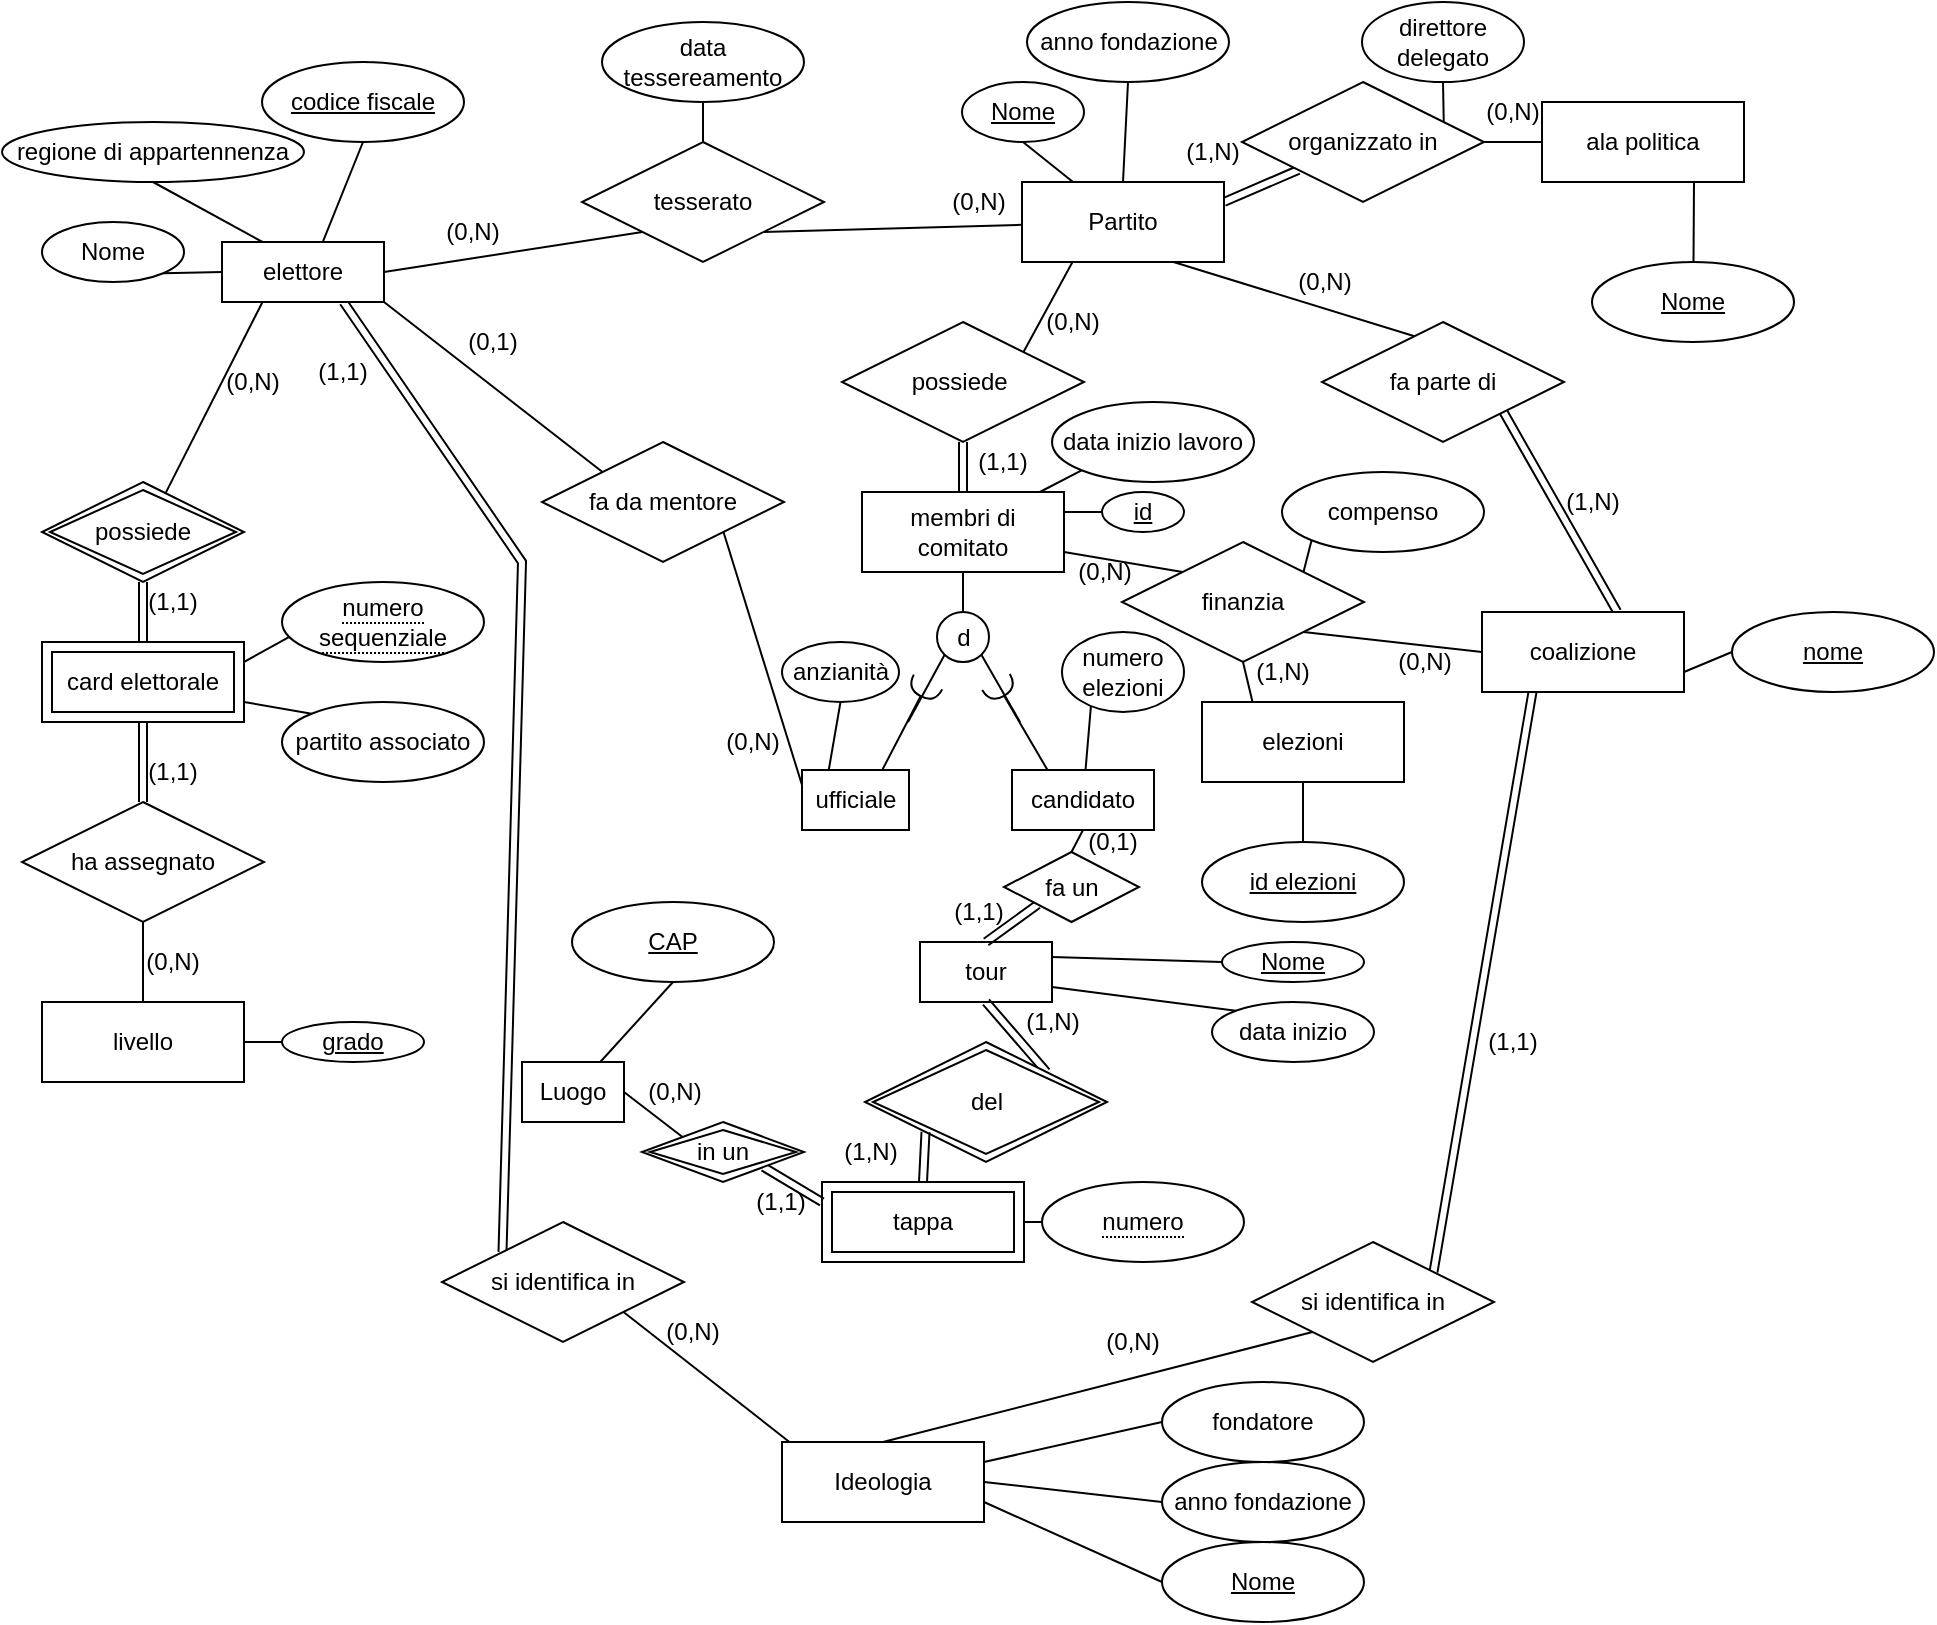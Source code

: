 <mxfile version="20.4.2" type="github">
  <diagram id="twtDGOkDDeWTXfJo2WEe" name="Pagina-1">
    <mxGraphModel dx="772" dy="707" grid="1" gridSize="10" guides="1" tooltips="1" connect="1" arrows="1" fold="1" page="1" pageScale="1" pageWidth="1169" pageHeight="827" math="0" shadow="0">
      <root>
        <mxCell id="0" />
        <mxCell id="1" parent="0" />
        <mxCell id="lFU9aHFmeo7tbWC6slsu-5" style="rounded=0;orthogonalLoop=1;jettySize=auto;html=1;entryX=0.5;entryY=1;entryDx=0;entryDy=0;endArrow=none;endFill=0;exitX=0.623;exitY=-0.007;exitDx=0;exitDy=0;exitPerimeter=0;" parent="1" source="lFU9aHFmeo7tbWC6slsu-1" target="lFU9aHFmeo7tbWC6slsu-4" edge="1">
          <mxGeometry relative="1" as="geometry" />
        </mxCell>
        <mxCell id="lFU9aHFmeo7tbWC6slsu-12" style="edgeStyle=none;rounded=0;orthogonalLoop=1;jettySize=auto;html=1;exitX=1;exitY=0.5;exitDx=0;exitDy=0;entryX=0;entryY=1;entryDx=0;entryDy=0;endArrow=none;endFill=0;" parent="1" source="lFU9aHFmeo7tbWC6slsu-1" target="lFU9aHFmeo7tbWC6slsu-11" edge="1">
          <mxGeometry relative="1" as="geometry" />
        </mxCell>
        <mxCell id="lFU9aHFmeo7tbWC6slsu-38" style="edgeStyle=none;rounded=0;orthogonalLoop=1;jettySize=auto;html=1;exitX=0.75;exitY=1;exitDx=0;exitDy=0;entryX=0;entryY=0;entryDx=0;entryDy=0;endArrow=none;endFill=0;shape=link;" parent="1" source="lFU9aHFmeo7tbWC6slsu-1" target="lFU9aHFmeo7tbWC6slsu-37" edge="1">
          <mxGeometry relative="1" as="geometry">
            <Array as="points">
              <mxPoint x="405" y="280" />
            </Array>
          </mxGeometry>
        </mxCell>
        <mxCell id="lFU9aHFmeo7tbWC6slsu-1" value="elettore" style="rounded=0;whiteSpace=wrap;html=1;" parent="1" vertex="1">
          <mxGeometry x="255" y="120" width="81" height="30" as="geometry" />
        </mxCell>
        <mxCell id="lFU9aHFmeo7tbWC6slsu-4" value="codice fiscale" style="ellipse;whiteSpace=wrap;html=1;align=center;fontStyle=4;" parent="1" vertex="1">
          <mxGeometry x="275" y="30" width="101" height="40" as="geometry" />
        </mxCell>
        <mxCell id="lFU9aHFmeo7tbWC6slsu-8" style="edgeStyle=none;rounded=0;orthogonalLoop=1;jettySize=auto;html=1;exitX=1;exitY=1;exitDx=0;exitDy=0;entryX=0;entryY=0.5;entryDx=0;entryDy=0;endArrow=none;endFill=0;" parent="1" source="lFU9aHFmeo7tbWC6slsu-7" target="lFU9aHFmeo7tbWC6slsu-1" edge="1">
          <mxGeometry relative="1" as="geometry" />
        </mxCell>
        <mxCell id="lFU9aHFmeo7tbWC6slsu-7" value="Nome" style="ellipse;whiteSpace=wrap;html=1;align=center;" parent="1" vertex="1">
          <mxGeometry x="165" y="110" width="71" height="30" as="geometry" />
        </mxCell>
        <mxCell id="lFU9aHFmeo7tbWC6slsu-10" style="edgeStyle=none;rounded=0;orthogonalLoop=1;jettySize=auto;html=1;exitX=0.5;exitY=1;exitDx=0;exitDy=0;entryX=0.25;entryY=0;entryDx=0;entryDy=0;endArrow=none;endFill=0;" parent="1" source="lFU9aHFmeo7tbWC6slsu-9" target="lFU9aHFmeo7tbWC6slsu-1" edge="1">
          <mxGeometry relative="1" as="geometry" />
        </mxCell>
        <mxCell id="lFU9aHFmeo7tbWC6slsu-9" value="regione di appartennenza" style="ellipse;whiteSpace=wrap;html=1;align=center;" parent="1" vertex="1">
          <mxGeometry x="145" y="60" width="151" height="30" as="geometry" />
        </mxCell>
        <mxCell id="lFU9aHFmeo7tbWC6slsu-14" style="edgeStyle=none;rounded=0;orthogonalLoop=1;jettySize=auto;html=1;exitX=1;exitY=1;exitDx=0;exitDy=0;endArrow=none;endFill=0;" parent="1" source="lFU9aHFmeo7tbWC6slsu-11" target="lFU9aHFmeo7tbWC6slsu-13" edge="1">
          <mxGeometry relative="1" as="geometry" />
        </mxCell>
        <mxCell id="lFU9aHFmeo7tbWC6slsu-11" value="tesserato" style="shape=rhombus;perimeter=rhombusPerimeter;whiteSpace=wrap;html=1;align=center;" parent="1" vertex="1">
          <mxGeometry x="435" y="70" width="121" height="60" as="geometry" />
        </mxCell>
        <mxCell id="lFU9aHFmeo7tbWC6slsu-41" style="edgeStyle=none;rounded=0;orthogonalLoop=1;jettySize=auto;html=1;exitX=0.75;exitY=1;exitDx=0;exitDy=0;entryX=0.389;entryY=0.123;entryDx=0;entryDy=0;entryPerimeter=0;endArrow=none;endFill=0;" parent="1" source="lFU9aHFmeo7tbWC6slsu-13" target="lFU9aHFmeo7tbWC6slsu-40" edge="1">
          <mxGeometry relative="1" as="geometry" />
        </mxCell>
        <mxCell id="lFU9aHFmeo7tbWC6slsu-54" style="edgeStyle=none;rounded=0;orthogonalLoop=1;jettySize=auto;html=1;exitX=1;exitY=0.25;exitDx=0;exitDy=0;endArrow=none;endFill=0;shape=link;" parent="1" source="lFU9aHFmeo7tbWC6slsu-13" target="lFU9aHFmeo7tbWC6slsu-53" edge="1">
          <mxGeometry relative="1" as="geometry" />
        </mxCell>
        <mxCell id="lFU9aHFmeo7tbWC6slsu-13" value="Partito" style="whiteSpace=wrap;html=1;align=center;" parent="1" vertex="1">
          <mxGeometry x="655" y="90" width="101" height="40" as="geometry" />
        </mxCell>
        <mxCell id="lFU9aHFmeo7tbWC6slsu-16" style="edgeStyle=none;rounded=0;orthogonalLoop=1;jettySize=auto;html=1;exitX=0.5;exitY=1;exitDx=0;exitDy=0;entryX=0.5;entryY=0;entryDx=0;entryDy=0;endArrow=none;endFill=0;" parent="1" source="lFU9aHFmeo7tbWC6slsu-15" target="lFU9aHFmeo7tbWC6slsu-11" edge="1">
          <mxGeometry relative="1" as="geometry" />
        </mxCell>
        <mxCell id="lFU9aHFmeo7tbWC6slsu-15" value="data tessereamento" style="ellipse;whiteSpace=wrap;html=1;align=center;" parent="1" vertex="1">
          <mxGeometry x="445" y="10" width="101" height="40" as="geometry" />
        </mxCell>
        <mxCell id="lFU9aHFmeo7tbWC6slsu-18" style="edgeStyle=none;rounded=0;orthogonalLoop=1;jettySize=auto;html=1;exitX=0.5;exitY=1;exitDx=0;exitDy=0;endArrow=none;endFill=0;" parent="1" source="lFU9aHFmeo7tbWC6slsu-17" target="lFU9aHFmeo7tbWC6slsu-13" edge="1">
          <mxGeometry relative="1" as="geometry" />
        </mxCell>
        <mxCell id="lFU9aHFmeo7tbWC6slsu-17" value="&lt;u&gt;Nome&lt;/u&gt;" style="ellipse;whiteSpace=wrap;html=1;align=center;" parent="1" vertex="1">
          <mxGeometry x="625" y="40" width="61" height="30" as="geometry" />
        </mxCell>
        <mxCell id="lFU9aHFmeo7tbWC6slsu-20" style="edgeStyle=none;rounded=0;orthogonalLoop=1;jettySize=auto;html=1;exitX=0.5;exitY=1;exitDx=0;exitDy=0;entryX=0.5;entryY=0;entryDx=0;entryDy=0;endArrow=none;endFill=0;" parent="1" source="lFU9aHFmeo7tbWC6slsu-19" target="lFU9aHFmeo7tbWC6slsu-13" edge="1">
          <mxGeometry relative="1" as="geometry" />
        </mxCell>
        <mxCell id="lFU9aHFmeo7tbWC6slsu-19" value="anno fondazione" style="ellipse;whiteSpace=wrap;html=1;align=center;" parent="1" vertex="1">
          <mxGeometry x="657.5" width="101" height="40" as="geometry" />
        </mxCell>
        <mxCell id="lFU9aHFmeo7tbWC6slsu-22" style="edgeStyle=none;rounded=0;orthogonalLoop=1;jettySize=auto;html=1;exitX=0.613;exitY=0.106;exitDx=0;exitDy=0;entryX=0.25;entryY=1;entryDx=0;entryDy=0;endArrow=none;endFill=0;exitPerimeter=0;" parent="1" source="lFU9aHFmeo7tbWC6slsu-21" target="lFU9aHFmeo7tbWC6slsu-1" edge="1">
          <mxGeometry relative="1" as="geometry" />
        </mxCell>
        <mxCell id="lFU9aHFmeo7tbWC6slsu-25" style="edgeStyle=none;rounded=0;orthogonalLoop=1;jettySize=auto;html=1;exitX=0.5;exitY=1;exitDx=0;exitDy=0;entryX=0.5;entryY=0;entryDx=0;entryDy=0;endArrow=none;endFill=0;shape=link;" parent="1" source="lFU9aHFmeo7tbWC6slsu-21" target="lFU9aHFmeo7tbWC6slsu-24" edge="1">
          <mxGeometry relative="1" as="geometry" />
        </mxCell>
        <mxCell id="lFU9aHFmeo7tbWC6slsu-21" value="possiede" style="shape=rhombus;double=1;perimeter=rhombusPerimeter;whiteSpace=wrap;html=1;align=center;" parent="1" vertex="1">
          <mxGeometry x="165" y="240" width="101" height="50" as="geometry" />
        </mxCell>
        <mxCell id="lFU9aHFmeo7tbWC6slsu-27" style="edgeStyle=none;rounded=0;orthogonalLoop=1;jettySize=auto;html=1;exitX=1;exitY=0.25;exitDx=0;exitDy=0;entryX=0.034;entryY=0.69;entryDx=0;entryDy=0;entryPerimeter=0;endArrow=none;endFill=0;" parent="1" source="lFU9aHFmeo7tbWC6slsu-24" target="lFU9aHFmeo7tbWC6slsu-26" edge="1">
          <mxGeometry relative="1" as="geometry" />
        </mxCell>
        <mxCell id="lFU9aHFmeo7tbWC6slsu-24" value="card elettorale" style="shape=ext;margin=3;double=1;whiteSpace=wrap;html=1;align=center;" parent="1" vertex="1">
          <mxGeometry x="165" y="320" width="101" height="40" as="geometry" />
        </mxCell>
        <mxCell id="lFU9aHFmeo7tbWC6slsu-26" value="&lt;span style=&quot;border-bottom: 1px dotted&quot;&gt;numero sequenziale&lt;/span&gt;" style="ellipse;whiteSpace=wrap;html=1;align=center;" parent="1" vertex="1">
          <mxGeometry x="285" y="290" width="101" height="40" as="geometry" />
        </mxCell>
        <mxCell id="lFU9aHFmeo7tbWC6slsu-29" style="edgeStyle=none;rounded=0;orthogonalLoop=1;jettySize=auto;html=1;exitX=0;exitY=0;exitDx=0;exitDy=0;entryX=1;entryY=0.75;entryDx=0;entryDy=0;endArrow=none;endFill=0;" parent="1" source="lFU9aHFmeo7tbWC6slsu-28" target="lFU9aHFmeo7tbWC6slsu-24" edge="1">
          <mxGeometry relative="1" as="geometry" />
        </mxCell>
        <mxCell id="lFU9aHFmeo7tbWC6slsu-28" value="partito associato" style="ellipse;whiteSpace=wrap;html=1;align=center;" parent="1" vertex="1">
          <mxGeometry x="285" y="350" width="101" height="40" as="geometry" />
        </mxCell>
        <mxCell id="lFU9aHFmeo7tbWC6slsu-31" style="edgeStyle=none;shape=link;rounded=0;orthogonalLoop=1;jettySize=auto;html=1;exitX=0.5;exitY=0;exitDx=0;exitDy=0;endArrow=none;endFill=0;" parent="1" source="lFU9aHFmeo7tbWC6slsu-30" target="lFU9aHFmeo7tbWC6slsu-24" edge="1">
          <mxGeometry relative="1" as="geometry" />
        </mxCell>
        <mxCell id="lFU9aHFmeo7tbWC6slsu-30" value="ha assegnato" style="shape=rhombus;perimeter=rhombusPerimeter;whiteSpace=wrap;html=1;align=center;" parent="1" vertex="1">
          <mxGeometry x="155" y="400" width="121" height="60" as="geometry" />
        </mxCell>
        <mxCell id="lFU9aHFmeo7tbWC6slsu-33" style="edgeStyle=none;rounded=0;orthogonalLoop=1;jettySize=auto;html=1;exitX=0.5;exitY=0;exitDx=0;exitDy=0;endArrow=none;endFill=0;" parent="1" source="lFU9aHFmeo7tbWC6slsu-32" target="lFU9aHFmeo7tbWC6slsu-30" edge="1">
          <mxGeometry relative="1" as="geometry" />
        </mxCell>
        <mxCell id="lFU9aHFmeo7tbWC6slsu-32" value="livello" style="whiteSpace=wrap;html=1;align=center;" parent="1" vertex="1">
          <mxGeometry x="165" y="500" width="101" height="40" as="geometry" />
        </mxCell>
        <mxCell id="lFU9aHFmeo7tbWC6slsu-35" style="edgeStyle=none;rounded=0;orthogonalLoop=1;jettySize=auto;html=1;entryX=1;entryY=0.5;entryDx=0;entryDy=0;endArrow=none;endFill=0;" parent="1" target="lFU9aHFmeo7tbWC6slsu-32" edge="1">
          <mxGeometry relative="1" as="geometry">
            <mxPoint x="285" y="520" as="sourcePoint" />
          </mxGeometry>
        </mxCell>
        <mxCell id="lFU9aHFmeo7tbWC6slsu-34" value="grado" style="ellipse;whiteSpace=wrap;html=1;align=center;fontStyle=4;" parent="1" vertex="1">
          <mxGeometry x="285" y="510" width="71" height="20" as="geometry" />
        </mxCell>
        <mxCell id="lFU9aHFmeo7tbWC6slsu-50" style="edgeStyle=none;rounded=0;orthogonalLoop=1;jettySize=auto;html=1;exitX=1;exitY=0.25;exitDx=0;exitDy=0;entryX=0;entryY=0.5;entryDx=0;entryDy=0;endArrow=none;endFill=0;" parent="1" source="lFU9aHFmeo7tbWC6slsu-36" target="lFU9aHFmeo7tbWC6slsu-47" edge="1">
          <mxGeometry relative="1" as="geometry" />
        </mxCell>
        <mxCell id="lFU9aHFmeo7tbWC6slsu-51" style="edgeStyle=none;rounded=0;orthogonalLoop=1;jettySize=auto;html=1;exitX=1;exitY=0.5;exitDx=0;exitDy=0;entryX=0;entryY=0.5;entryDx=0;entryDy=0;endArrow=none;endFill=0;" parent="1" source="lFU9aHFmeo7tbWC6slsu-36" target="lFU9aHFmeo7tbWC6slsu-48" edge="1">
          <mxGeometry relative="1" as="geometry" />
        </mxCell>
        <mxCell id="lFU9aHFmeo7tbWC6slsu-52" style="edgeStyle=none;rounded=0;orthogonalLoop=1;jettySize=auto;html=1;exitX=1;exitY=0.75;exitDx=0;exitDy=0;entryX=0;entryY=0.5;entryDx=0;entryDy=0;endArrow=none;endFill=0;" parent="1" source="lFU9aHFmeo7tbWC6slsu-36" target="lFU9aHFmeo7tbWC6slsu-49" edge="1">
          <mxGeometry relative="1" as="geometry" />
        </mxCell>
        <mxCell id="lFU9aHFmeo7tbWC6slsu-36" value="Ideologia" style="whiteSpace=wrap;html=1;align=center;" parent="1" vertex="1">
          <mxGeometry x="535" y="720" width="101" height="40" as="geometry" />
        </mxCell>
        <mxCell id="lFU9aHFmeo7tbWC6slsu-39" style="edgeStyle=none;rounded=0;orthogonalLoop=1;jettySize=auto;html=1;exitX=1;exitY=1;exitDx=0;exitDy=0;entryX=0.04;entryY=0.006;entryDx=0;entryDy=0;entryPerimeter=0;endArrow=none;endFill=0;" parent="1" source="lFU9aHFmeo7tbWC6slsu-37" target="lFU9aHFmeo7tbWC6slsu-36" edge="1">
          <mxGeometry relative="1" as="geometry" />
        </mxCell>
        <mxCell id="lFU9aHFmeo7tbWC6slsu-37" value="si identifica in" style="shape=rhombus;perimeter=rhombusPerimeter;whiteSpace=wrap;html=1;align=center;" parent="1" vertex="1">
          <mxGeometry x="365" y="610" width="121" height="60" as="geometry" />
        </mxCell>
        <mxCell id="lFU9aHFmeo7tbWC6slsu-43" style="edgeStyle=none;rounded=0;orthogonalLoop=1;jettySize=auto;html=1;exitX=1;exitY=1;exitDx=0;exitDy=0;entryX=0.669;entryY=-0.004;entryDx=0;entryDy=0;entryPerimeter=0;endArrow=none;endFill=0;shape=link;" parent="1" source="lFU9aHFmeo7tbWC6slsu-40" target="lFU9aHFmeo7tbWC6slsu-42" edge="1">
          <mxGeometry relative="1" as="geometry" />
        </mxCell>
        <mxCell id="lFU9aHFmeo7tbWC6slsu-40" value="fa parte di" style="shape=rhombus;perimeter=rhombusPerimeter;whiteSpace=wrap;html=1;align=center;" parent="1" vertex="1">
          <mxGeometry x="805" y="160" width="121" height="60" as="geometry" />
        </mxCell>
        <mxCell id="lFU9aHFmeo7tbWC6slsu-42" value="coalizione" style="whiteSpace=wrap;html=1;align=center;" parent="1" vertex="1">
          <mxGeometry x="885" y="305" width="101" height="40" as="geometry" />
        </mxCell>
        <mxCell id="lFU9aHFmeo7tbWC6slsu-45" style="edgeStyle=none;shape=link;rounded=0;orthogonalLoop=1;jettySize=auto;html=1;exitX=1;exitY=0;exitDx=0;exitDy=0;entryX=0.25;entryY=1;entryDx=0;entryDy=0;endArrow=none;endFill=0;" parent="1" source="lFU9aHFmeo7tbWC6slsu-44" target="lFU9aHFmeo7tbWC6slsu-42" edge="1">
          <mxGeometry relative="1" as="geometry" />
        </mxCell>
        <mxCell id="lFU9aHFmeo7tbWC6slsu-46" style="edgeStyle=none;rounded=0;orthogonalLoop=1;jettySize=auto;html=1;exitX=0;exitY=1;exitDx=0;exitDy=0;entryX=0.5;entryY=0;entryDx=0;entryDy=0;endArrow=none;endFill=0;" parent="1" source="lFU9aHFmeo7tbWC6slsu-44" target="lFU9aHFmeo7tbWC6slsu-36" edge="1">
          <mxGeometry relative="1" as="geometry" />
        </mxCell>
        <mxCell id="lFU9aHFmeo7tbWC6slsu-44" value="si identifica in" style="shape=rhombus;perimeter=rhombusPerimeter;whiteSpace=wrap;html=1;align=center;" parent="1" vertex="1">
          <mxGeometry x="770" y="620" width="121" height="60" as="geometry" />
        </mxCell>
        <mxCell id="lFU9aHFmeo7tbWC6slsu-47" value="fondatore" style="ellipse;whiteSpace=wrap;html=1;align=center;" parent="1" vertex="1">
          <mxGeometry x="725" y="690" width="101" height="40" as="geometry" />
        </mxCell>
        <mxCell id="lFU9aHFmeo7tbWC6slsu-48" value="anno fondazione" style="ellipse;whiteSpace=wrap;html=1;align=center;" parent="1" vertex="1">
          <mxGeometry x="725" y="730" width="101" height="40" as="geometry" />
        </mxCell>
        <mxCell id="lFU9aHFmeo7tbWC6slsu-49" value="Nome" style="ellipse;whiteSpace=wrap;html=1;align=center;fontStyle=4;" parent="1" vertex="1">
          <mxGeometry x="725" y="770" width="101" height="40" as="geometry" />
        </mxCell>
        <mxCell id="lFU9aHFmeo7tbWC6slsu-56" style="edgeStyle=none;rounded=0;orthogonalLoop=1;jettySize=auto;html=1;exitX=1;exitY=0.5;exitDx=0;exitDy=0;entryX=0;entryY=0.5;entryDx=0;entryDy=0;endArrow=none;endFill=0;" parent="1" source="lFU9aHFmeo7tbWC6slsu-53" target="lFU9aHFmeo7tbWC6slsu-55" edge="1">
          <mxGeometry relative="1" as="geometry" />
        </mxCell>
        <mxCell id="lFU9aHFmeo7tbWC6slsu-59" style="edgeStyle=none;rounded=0;orthogonalLoop=1;jettySize=auto;html=1;exitX=0.834;exitY=0.365;exitDx=0;exitDy=0;endArrow=none;endFill=0;exitPerimeter=0;" parent="1" source="lFU9aHFmeo7tbWC6slsu-53" target="lFU9aHFmeo7tbWC6slsu-57" edge="1">
          <mxGeometry relative="1" as="geometry" />
        </mxCell>
        <mxCell id="lFU9aHFmeo7tbWC6slsu-53" value="organizzato in" style="shape=rhombus;perimeter=rhombusPerimeter;whiteSpace=wrap;html=1;align=center;" parent="1" vertex="1">
          <mxGeometry x="765" y="40" width="121" height="60" as="geometry" />
        </mxCell>
        <mxCell id="lFU9aHFmeo7tbWC6slsu-55" value="ala politica" style="whiteSpace=wrap;html=1;align=center;" parent="1" vertex="1">
          <mxGeometry x="915" y="50" width="101" height="40" as="geometry" />
        </mxCell>
        <mxCell id="lFU9aHFmeo7tbWC6slsu-57" value="direttore delegato" style="ellipse;whiteSpace=wrap;html=1;align=center;" parent="1" vertex="1">
          <mxGeometry x="825" width="81" height="40" as="geometry" />
        </mxCell>
        <mxCell id="lFU9aHFmeo7tbWC6slsu-62" style="edgeStyle=none;rounded=0;orthogonalLoop=1;jettySize=auto;html=1;exitX=0.5;exitY=1;exitDx=0;exitDy=0;endArrow=none;endFill=0;" parent="1" source="lFU9aHFmeo7tbWC6slsu-61" edge="1">
          <mxGeometry relative="1" as="geometry">
            <mxPoint x="991" y="90" as="targetPoint" />
          </mxGeometry>
        </mxCell>
        <mxCell id="lFU9aHFmeo7tbWC6slsu-61" value="Nome" style="ellipse;whiteSpace=wrap;html=1;align=center;fontStyle=4;" parent="1" vertex="1">
          <mxGeometry x="940" y="130" width="101" height="40" as="geometry" />
        </mxCell>
        <mxCell id="lFU9aHFmeo7tbWC6slsu-64" style="edgeStyle=none;rounded=0;orthogonalLoop=1;jettySize=auto;html=1;exitX=1;exitY=0;exitDx=0;exitDy=0;entryX=0.25;entryY=1;entryDx=0;entryDy=0;endArrow=none;endFill=0;" parent="1" source="lFU9aHFmeo7tbWC6slsu-63" target="lFU9aHFmeo7tbWC6slsu-13" edge="1">
          <mxGeometry relative="1" as="geometry" />
        </mxCell>
        <mxCell id="lFU9aHFmeo7tbWC6slsu-63" value="possiede&amp;nbsp;" style="shape=rhombus;perimeter=rhombusPerimeter;whiteSpace=wrap;html=1;align=center;" parent="1" vertex="1">
          <mxGeometry x="565" y="160" width="121" height="60" as="geometry" />
        </mxCell>
        <mxCell id="lFU9aHFmeo7tbWC6slsu-67" value="" style="edgeStyle=none;rounded=0;orthogonalLoop=1;jettySize=auto;html=1;endArrow=none;endFill=0;shape=link;" parent="1" source="lFU9aHFmeo7tbWC6slsu-66" target="lFU9aHFmeo7tbWC6slsu-63" edge="1">
          <mxGeometry relative="1" as="geometry" />
        </mxCell>
        <mxCell id="lFU9aHFmeo7tbWC6slsu-76" value="" style="edgeStyle=none;rounded=0;orthogonalLoop=1;jettySize=auto;html=1;endArrow=none;endFill=0;" parent="1" source="lFU9aHFmeo7tbWC6slsu-66" target="lFU9aHFmeo7tbWC6slsu-75" edge="1">
          <mxGeometry relative="1" as="geometry" />
        </mxCell>
        <mxCell id="lFU9aHFmeo7tbWC6slsu-66" value="membri di comitato" style="whiteSpace=wrap;html=1;align=center;" parent="1" vertex="1">
          <mxGeometry x="575" y="245" width="101" height="40" as="geometry" />
        </mxCell>
        <mxCell id="lFU9aHFmeo7tbWC6slsu-69" style="edgeStyle=none;rounded=0;orthogonalLoop=1;jettySize=auto;html=1;exitX=0;exitY=1;exitDx=0;exitDy=0;endArrow=none;endFill=0;" parent="1" source="lFU9aHFmeo7tbWC6slsu-68" target="lFU9aHFmeo7tbWC6slsu-66" edge="1">
          <mxGeometry relative="1" as="geometry" />
        </mxCell>
        <mxCell id="lFU9aHFmeo7tbWC6slsu-68" value="data inizio lavoro" style="ellipse;whiteSpace=wrap;html=1;align=center;" parent="1" vertex="1">
          <mxGeometry x="670" y="200" width="101" height="40" as="geometry" />
        </mxCell>
        <mxCell id="lFU9aHFmeo7tbWC6slsu-71" style="edgeStyle=none;rounded=0;orthogonalLoop=1;jettySize=auto;html=1;exitX=0;exitY=0.5;exitDx=0;exitDy=0;entryX=1;entryY=0.25;entryDx=0;entryDy=0;endArrow=none;endFill=0;" parent="1" source="lFU9aHFmeo7tbWC6slsu-70" target="lFU9aHFmeo7tbWC6slsu-66" edge="1">
          <mxGeometry relative="1" as="geometry" />
        </mxCell>
        <mxCell id="lFU9aHFmeo7tbWC6slsu-70" value="id" style="ellipse;whiteSpace=wrap;html=1;align=center;fontStyle=4;" parent="1" vertex="1">
          <mxGeometry x="695" y="245" width="41" height="20" as="geometry" />
        </mxCell>
        <mxCell id="lFU9aHFmeo7tbWC6slsu-79" style="edgeStyle=none;rounded=0;orthogonalLoop=1;jettySize=auto;html=1;exitX=1;exitY=1;exitDx=0;exitDy=0;endArrow=none;endFill=0;" parent="1" source="lFU9aHFmeo7tbWC6slsu-75" edge="1">
          <mxGeometry relative="1" as="geometry">
            <mxPoint x="654" y="360" as="targetPoint" />
          </mxGeometry>
        </mxCell>
        <mxCell id="lFU9aHFmeo7tbWC6slsu-82" style="edgeStyle=none;rounded=0;orthogonalLoop=1;jettySize=auto;html=1;exitX=0;exitY=1;exitDx=0;exitDy=0;endArrow=none;endFill=0;" parent="1" source="lFU9aHFmeo7tbWC6slsu-75" edge="1">
          <mxGeometry relative="1" as="geometry">
            <mxPoint x="598" y="360" as="targetPoint" />
          </mxGeometry>
        </mxCell>
        <mxCell id="lFU9aHFmeo7tbWC6slsu-75" value="d" style="ellipse;whiteSpace=wrap;html=1;" parent="1" vertex="1">
          <mxGeometry x="612.5" y="305" width="26" height="25" as="geometry" />
        </mxCell>
        <mxCell id="lFU9aHFmeo7tbWC6slsu-78" style="edgeStyle=none;rounded=0;orthogonalLoop=1;jettySize=auto;html=1;exitX=0.25;exitY=0;exitDx=0;exitDy=0;endArrow=halfCircle;endFill=0;" parent="1" source="lFU9aHFmeo7tbWC6slsu-77" edge="1">
          <mxGeometry relative="1" as="geometry">
            <mxPoint x="642" y="340" as="targetPoint" />
          </mxGeometry>
        </mxCell>
        <mxCell id="lFU9aHFmeo7tbWC6slsu-146" style="edgeStyle=none;rounded=0;orthogonalLoop=1;jettySize=auto;html=1;exitX=0.5;exitY=1;exitDx=0;exitDy=0;entryX=0.5;entryY=0;entryDx=0;entryDy=0;endArrow=none;endFill=0;" parent="1" source="lFU9aHFmeo7tbWC6slsu-77" target="lFU9aHFmeo7tbWC6slsu-145" edge="1">
          <mxGeometry relative="1" as="geometry" />
        </mxCell>
        <mxCell id="lFU9aHFmeo7tbWC6slsu-77" value="candidato" style="whiteSpace=wrap;html=1;align=center;" parent="1" vertex="1">
          <mxGeometry x="650" y="384" width="71" height="30" as="geometry" />
        </mxCell>
        <mxCell id="lFU9aHFmeo7tbWC6slsu-81" style="edgeStyle=none;rounded=0;orthogonalLoop=1;jettySize=auto;html=1;exitX=0.75;exitY=0;exitDx=0;exitDy=0;endArrow=halfCircle;endFill=0;" parent="1" source="lFU9aHFmeo7tbWC6slsu-80" edge="1">
          <mxGeometry relative="1" as="geometry">
            <mxPoint x="608" y="340" as="targetPoint" />
          </mxGeometry>
        </mxCell>
        <mxCell id="lFU9aHFmeo7tbWC6slsu-80" value="ufficiale" style="whiteSpace=wrap;html=1;align=center;" parent="1" vertex="1">
          <mxGeometry x="545" y="384" width="53.5" height="30" as="geometry" />
        </mxCell>
        <mxCell id="lFU9aHFmeo7tbWC6slsu-84" style="edgeStyle=none;rounded=0;orthogonalLoop=1;jettySize=auto;html=1;exitX=0.239;exitY=0.893;exitDx=0;exitDy=0;endArrow=none;endFill=0;exitPerimeter=0;" parent="1" source="lFU9aHFmeo7tbWC6slsu-83" target="lFU9aHFmeo7tbWC6slsu-77" edge="1">
          <mxGeometry relative="1" as="geometry" />
        </mxCell>
        <mxCell id="lFU9aHFmeo7tbWC6slsu-83" value="numero elezioni" style="ellipse;whiteSpace=wrap;html=1;align=center;" parent="1" vertex="1">
          <mxGeometry x="675" y="315" width="61" height="40" as="geometry" />
        </mxCell>
        <mxCell id="lFU9aHFmeo7tbWC6slsu-87" style="edgeStyle=none;rounded=0;orthogonalLoop=1;jettySize=auto;html=1;exitX=0.5;exitY=1;exitDx=0;exitDy=0;entryX=0.25;entryY=0;entryDx=0;entryDy=0;endArrow=none;endFill=0;" parent="1" source="lFU9aHFmeo7tbWC6slsu-86" target="lFU9aHFmeo7tbWC6slsu-80" edge="1">
          <mxGeometry relative="1" as="geometry" />
        </mxCell>
        <mxCell id="lFU9aHFmeo7tbWC6slsu-86" value="anzianità" style="ellipse;whiteSpace=wrap;html=1;align=center;" parent="1" vertex="1">
          <mxGeometry x="535" y="320" width="58.5" height="30" as="geometry" />
        </mxCell>
        <mxCell id="lFU9aHFmeo7tbWC6slsu-89" style="edgeStyle=none;rounded=0;orthogonalLoop=1;jettySize=auto;html=1;exitX=1;exitY=1;exitDx=0;exitDy=0;entryX=0;entryY=0.5;entryDx=0;entryDy=0;endArrow=none;endFill=0;" parent="1" source="lFU9aHFmeo7tbWC6slsu-88" target="lFU9aHFmeo7tbWC6slsu-42" edge="1">
          <mxGeometry relative="1" as="geometry" />
        </mxCell>
        <mxCell id="lFU9aHFmeo7tbWC6slsu-90" style="edgeStyle=none;rounded=0;orthogonalLoop=1;jettySize=auto;html=1;exitX=0;exitY=0;exitDx=0;exitDy=0;entryX=1;entryY=0.75;entryDx=0;entryDy=0;endArrow=none;endFill=0;" parent="1" source="lFU9aHFmeo7tbWC6slsu-88" target="lFU9aHFmeo7tbWC6slsu-66" edge="1">
          <mxGeometry relative="1" as="geometry" />
        </mxCell>
        <mxCell id="lFU9aHFmeo7tbWC6slsu-92" style="edgeStyle=none;rounded=0;orthogonalLoop=1;jettySize=auto;html=1;exitX=0.5;exitY=1;exitDx=0;exitDy=0;entryX=0.25;entryY=0;entryDx=0;entryDy=0;endArrow=none;endFill=0;" parent="1" source="lFU9aHFmeo7tbWC6slsu-88" target="lFU9aHFmeo7tbWC6slsu-91" edge="1">
          <mxGeometry relative="1" as="geometry" />
        </mxCell>
        <mxCell id="lFU9aHFmeo7tbWC6slsu-88" value="finanzia" style="shape=rhombus;perimeter=rhombusPerimeter;whiteSpace=wrap;html=1;align=center;" parent="1" vertex="1">
          <mxGeometry x="705" y="270" width="121" height="60" as="geometry" />
        </mxCell>
        <mxCell id="lFU9aHFmeo7tbWC6slsu-94" style="edgeStyle=none;rounded=0;orthogonalLoop=1;jettySize=auto;html=1;exitX=0.5;exitY=1;exitDx=0;exitDy=0;entryX=0.5;entryY=0;entryDx=0;entryDy=0;endArrow=none;endFill=0;" parent="1" source="lFU9aHFmeo7tbWC6slsu-91" target="lFU9aHFmeo7tbWC6slsu-93" edge="1">
          <mxGeometry relative="1" as="geometry" />
        </mxCell>
        <mxCell id="lFU9aHFmeo7tbWC6slsu-91" value="elezioni" style="whiteSpace=wrap;html=1;align=center;" parent="1" vertex="1">
          <mxGeometry x="745" y="350" width="101" height="40" as="geometry" />
        </mxCell>
        <mxCell id="lFU9aHFmeo7tbWC6slsu-93" value="id elezioni" style="ellipse;whiteSpace=wrap;html=1;align=center;fontStyle=4;" parent="1" vertex="1">
          <mxGeometry x="745" y="420" width="101" height="40" as="geometry" />
        </mxCell>
        <mxCell id="lFU9aHFmeo7tbWC6slsu-96" style="edgeStyle=none;rounded=0;orthogonalLoop=1;jettySize=auto;html=1;exitX=0;exitY=1;exitDx=0;exitDy=0;entryX=1;entryY=0;entryDx=0;entryDy=0;endArrow=none;endFill=0;" parent="1" source="lFU9aHFmeo7tbWC6slsu-95" target="lFU9aHFmeo7tbWC6slsu-88" edge="1">
          <mxGeometry relative="1" as="geometry" />
        </mxCell>
        <mxCell id="lFU9aHFmeo7tbWC6slsu-95" value="compenso" style="ellipse;whiteSpace=wrap;html=1;align=center;" parent="1" vertex="1">
          <mxGeometry x="785" y="235" width="101" height="40" as="geometry" />
        </mxCell>
        <mxCell id="lFU9aHFmeo7tbWC6slsu-98" style="edgeStyle=none;rounded=0;orthogonalLoop=1;jettySize=auto;html=1;exitX=1;exitY=1;exitDx=0;exitDy=0;entryX=0;entryY=0.25;entryDx=0;entryDy=0;endArrow=none;endFill=0;" parent="1" source="lFU9aHFmeo7tbWC6slsu-97" target="lFU9aHFmeo7tbWC6slsu-80" edge="1">
          <mxGeometry relative="1" as="geometry" />
        </mxCell>
        <mxCell id="lFU9aHFmeo7tbWC6slsu-99" style="edgeStyle=none;rounded=0;orthogonalLoop=1;jettySize=auto;html=1;exitX=0;exitY=0;exitDx=0;exitDy=0;entryX=1;entryY=1;entryDx=0;entryDy=0;endArrow=none;endFill=0;" parent="1" source="lFU9aHFmeo7tbWC6slsu-97" target="lFU9aHFmeo7tbWC6slsu-1" edge="1">
          <mxGeometry relative="1" as="geometry" />
        </mxCell>
        <mxCell id="lFU9aHFmeo7tbWC6slsu-97" value="fa da mentore" style="shape=rhombus;perimeter=rhombusPerimeter;whiteSpace=wrap;html=1;align=center;" parent="1" vertex="1">
          <mxGeometry x="415" y="220" width="121" height="60" as="geometry" />
        </mxCell>
        <mxCell id="lFU9aHFmeo7tbWC6slsu-100" value="tour" style="whiteSpace=wrap;html=1;align=center;" parent="1" vertex="1">
          <mxGeometry x="604" y="470" width="66" height="30" as="geometry" />
        </mxCell>
        <mxCell id="lFU9aHFmeo7tbWC6slsu-103" style="edgeStyle=none;rounded=0;orthogonalLoop=1;jettySize=auto;html=1;exitX=0;exitY=0.5;exitDx=0;exitDy=0;entryX=1;entryY=0.25;entryDx=0;entryDy=0;endArrow=none;endFill=0;" parent="1" source="lFU9aHFmeo7tbWC6slsu-102" target="lFU9aHFmeo7tbWC6slsu-100" edge="1">
          <mxGeometry relative="1" as="geometry" />
        </mxCell>
        <mxCell id="lFU9aHFmeo7tbWC6slsu-102" value="Nome" style="ellipse;whiteSpace=wrap;html=1;align=center;fontStyle=4;" parent="1" vertex="1">
          <mxGeometry x="755" y="470" width="71" height="20" as="geometry" />
        </mxCell>
        <mxCell id="lFU9aHFmeo7tbWC6slsu-105" style="edgeStyle=none;rounded=0;orthogonalLoop=1;jettySize=auto;html=1;exitX=0;exitY=0;exitDx=0;exitDy=0;entryX=1;entryY=0.75;entryDx=0;entryDy=0;endArrow=none;endFill=0;" parent="1" source="lFU9aHFmeo7tbWC6slsu-104" target="lFU9aHFmeo7tbWC6slsu-100" edge="1">
          <mxGeometry relative="1" as="geometry" />
        </mxCell>
        <mxCell id="lFU9aHFmeo7tbWC6slsu-104" value="data inizio" style="ellipse;whiteSpace=wrap;html=1;align=center;" parent="1" vertex="1">
          <mxGeometry x="750" y="500" width="81" height="30" as="geometry" />
        </mxCell>
        <mxCell id="lFU9aHFmeo7tbWC6slsu-107" style="edgeStyle=none;rounded=0;orthogonalLoop=1;jettySize=auto;html=1;exitX=1;exitY=0;exitDx=0;exitDy=0;entryX=0.5;entryY=1;entryDx=0;entryDy=0;endArrow=none;endFill=0;shape=link;" parent="1" source="lFU9aHFmeo7tbWC6slsu-106" target="lFU9aHFmeo7tbWC6slsu-100" edge="1">
          <mxGeometry relative="1" as="geometry" />
        </mxCell>
        <mxCell id="lFU9aHFmeo7tbWC6slsu-106" value="del" style="shape=rhombus;double=1;perimeter=rhombusPerimeter;whiteSpace=wrap;html=1;align=center;" parent="1" vertex="1">
          <mxGeometry x="576.5" y="520" width="121" height="60" as="geometry" />
        </mxCell>
        <mxCell id="lFU9aHFmeo7tbWC6slsu-109" style="edgeStyle=none;rounded=0;orthogonalLoop=1;jettySize=auto;html=1;exitX=0.5;exitY=0;exitDx=0;exitDy=0;entryX=0;entryY=1;entryDx=0;entryDy=0;endArrow=none;endFill=0;shape=link;" parent="1" source="lFU9aHFmeo7tbWC6slsu-108" target="lFU9aHFmeo7tbWC6slsu-106" edge="1">
          <mxGeometry relative="1" as="geometry" />
        </mxCell>
        <mxCell id="lFU9aHFmeo7tbWC6slsu-108" value="tappa" style="shape=ext;margin=3;double=1;whiteSpace=wrap;html=1;align=center;" parent="1" vertex="1">
          <mxGeometry x="555" y="590" width="101" height="40" as="geometry" />
        </mxCell>
        <mxCell id="lFU9aHFmeo7tbWC6slsu-111" style="edgeStyle=none;rounded=0;orthogonalLoop=1;jettySize=auto;html=1;exitX=0;exitY=0.5;exitDx=0;exitDy=0;entryX=1;entryY=0.5;entryDx=0;entryDy=0;endArrow=none;endFill=0;" parent="1" source="lFU9aHFmeo7tbWC6slsu-110" target="lFU9aHFmeo7tbWC6slsu-108" edge="1">
          <mxGeometry relative="1" as="geometry" />
        </mxCell>
        <mxCell id="lFU9aHFmeo7tbWC6slsu-110" value="&lt;span style=&quot;border-bottom: 1px dotted&quot;&gt;numero&lt;/span&gt;" style="ellipse;whiteSpace=wrap;html=1;align=center;" parent="1" vertex="1">
          <mxGeometry x="665" y="590" width="101" height="40" as="geometry" />
        </mxCell>
        <mxCell id="lFU9aHFmeo7tbWC6slsu-117" style="edgeStyle=none;rounded=0;orthogonalLoop=1;jettySize=auto;html=1;exitX=1;exitY=0.5;exitDx=0;exitDy=0;entryX=0;entryY=0;entryDx=0;entryDy=0;endArrow=none;endFill=0;" parent="1" source="lFU9aHFmeo7tbWC6slsu-112" target="lFU9aHFmeo7tbWC6slsu-116" edge="1">
          <mxGeometry relative="1" as="geometry" />
        </mxCell>
        <mxCell id="lFU9aHFmeo7tbWC6slsu-112" value="Luogo" style="whiteSpace=wrap;html=1;align=center;" parent="1" vertex="1">
          <mxGeometry x="405" y="530" width="51" height="30" as="geometry" />
        </mxCell>
        <mxCell id="lFU9aHFmeo7tbWC6slsu-115" style="edgeStyle=none;rounded=0;orthogonalLoop=1;jettySize=auto;html=1;exitX=0.5;exitY=1;exitDx=0;exitDy=0;endArrow=none;endFill=0;" parent="1" source="lFU9aHFmeo7tbWC6slsu-114" target="lFU9aHFmeo7tbWC6slsu-112" edge="1">
          <mxGeometry relative="1" as="geometry" />
        </mxCell>
        <mxCell id="lFU9aHFmeo7tbWC6slsu-114" value="CAP" style="ellipse;whiteSpace=wrap;html=1;align=center;fontStyle=4;" parent="1" vertex="1">
          <mxGeometry x="430" y="450" width="101" height="40" as="geometry" />
        </mxCell>
        <mxCell id="lFU9aHFmeo7tbWC6slsu-118" style="edgeStyle=none;rounded=0;orthogonalLoop=1;jettySize=auto;html=1;exitX=1;exitY=1;exitDx=0;exitDy=0;entryX=0;entryY=0.25;entryDx=0;entryDy=0;endArrow=none;endFill=0;shape=link;" parent="1" source="lFU9aHFmeo7tbWC6slsu-116" target="lFU9aHFmeo7tbWC6slsu-108" edge="1">
          <mxGeometry relative="1" as="geometry" />
        </mxCell>
        <mxCell id="lFU9aHFmeo7tbWC6slsu-116" value="in un" style="shape=rhombus;double=1;perimeter=rhombusPerimeter;whiteSpace=wrap;html=1;align=center;" parent="1" vertex="1">
          <mxGeometry x="465" y="560" width="81" height="30" as="geometry" />
        </mxCell>
        <mxCell id="lFU9aHFmeo7tbWC6slsu-119" value="(0,N)" style="text;html=1;align=center;verticalAlign=middle;resizable=0;points=[];autosize=1;strokeColor=none;fillColor=none;" parent="1" vertex="1">
          <mxGeometry x="495" y="355" width="50" height="30" as="geometry" />
        </mxCell>
        <mxCell id="lFU9aHFmeo7tbWC6slsu-120" value="(0,1)" style="text;html=1;align=center;verticalAlign=middle;resizable=0;points=[];autosize=1;strokeColor=none;fillColor=none;" parent="1" vertex="1">
          <mxGeometry x="365" y="155" width="50" height="30" as="geometry" />
        </mxCell>
        <mxCell id="lFU9aHFmeo7tbWC6slsu-121" value="(0,N)" style="text;html=1;align=center;verticalAlign=middle;resizable=0;points=[];autosize=1;strokeColor=none;fillColor=none;" parent="1" vertex="1">
          <mxGeometry x="355" y="100" width="50" height="30" as="geometry" />
        </mxCell>
        <mxCell id="lFU9aHFmeo7tbWC6slsu-122" value="(0,N)" style="text;html=1;align=center;verticalAlign=middle;resizable=0;points=[];autosize=1;strokeColor=none;fillColor=none;" parent="1" vertex="1">
          <mxGeometry x="607.5" y="85" width="50" height="30" as="geometry" />
        </mxCell>
        <mxCell id="lFU9aHFmeo7tbWC6slsu-123" value="(0,N)" style="text;html=1;align=center;verticalAlign=middle;resizable=0;points=[];autosize=1;strokeColor=none;fillColor=none;" parent="1" vertex="1">
          <mxGeometry x="245" y="175" width="50" height="30" as="geometry" />
        </mxCell>
        <mxCell id="lFU9aHFmeo7tbWC6slsu-124" value="(1,1)" style="text;html=1;align=center;verticalAlign=middle;resizable=0;points=[];autosize=1;strokeColor=none;fillColor=none;" parent="1" vertex="1">
          <mxGeometry x="205" y="285" width="50" height="30" as="geometry" />
        </mxCell>
        <mxCell id="lFU9aHFmeo7tbWC6slsu-127" value="(1,1)" style="text;html=1;align=center;verticalAlign=middle;resizable=0;points=[];autosize=1;strokeColor=none;fillColor=none;" parent="1" vertex="1">
          <mxGeometry x="205" y="370" width="50" height="30" as="geometry" />
        </mxCell>
        <mxCell id="lFU9aHFmeo7tbWC6slsu-128" value="(0,N)" style="text;html=1;align=center;verticalAlign=middle;resizable=0;points=[];autosize=1;strokeColor=none;fillColor=none;" parent="1" vertex="1">
          <mxGeometry x="205" y="465" width="50" height="30" as="geometry" />
        </mxCell>
        <mxCell id="lFU9aHFmeo7tbWC6slsu-130" value="(1,1)" style="text;html=1;align=center;verticalAlign=middle;resizable=0;points=[];autosize=1;strokeColor=none;fillColor=none;" parent="1" vertex="1">
          <mxGeometry x="290" y="170" width="50" height="30" as="geometry" />
        </mxCell>
        <mxCell id="lFU9aHFmeo7tbWC6slsu-131" value="(0,N)" style="text;html=1;align=center;verticalAlign=middle;resizable=0;points=[];autosize=1;strokeColor=none;fillColor=none;" parent="1" vertex="1">
          <mxGeometry x="465" y="650" width="50" height="30" as="geometry" />
        </mxCell>
        <mxCell id="lFU9aHFmeo7tbWC6slsu-132" value="(0,N)" style="text;html=1;align=center;verticalAlign=middle;resizable=0;points=[];autosize=1;strokeColor=none;fillColor=none;" parent="1" vertex="1">
          <mxGeometry x="781" y="125" width="50" height="30" as="geometry" />
        </mxCell>
        <mxCell id="lFU9aHFmeo7tbWC6slsu-133" value="(1,N)" style="text;html=1;align=center;verticalAlign=middle;resizable=0;points=[];autosize=1;strokeColor=none;fillColor=none;" parent="1" vertex="1">
          <mxGeometry x="915" y="235" width="50" height="30" as="geometry" />
        </mxCell>
        <mxCell id="lFU9aHFmeo7tbWC6slsu-134" value="(1,1)" style="text;html=1;align=center;verticalAlign=middle;resizable=0;points=[];autosize=1;strokeColor=none;fillColor=none;" parent="1" vertex="1">
          <mxGeometry x="875" y="505" width="50" height="30" as="geometry" />
        </mxCell>
        <mxCell id="lFU9aHFmeo7tbWC6slsu-135" value="(0,N)" style="text;html=1;align=center;verticalAlign=middle;resizable=0;points=[];autosize=1;strokeColor=none;fillColor=none;" parent="1" vertex="1">
          <mxGeometry x="685" y="655" width="50" height="30" as="geometry" />
        </mxCell>
        <mxCell id="lFU9aHFmeo7tbWC6slsu-136" value="(1,N)" style="text;html=1;align=center;verticalAlign=middle;resizable=0;points=[];autosize=1;strokeColor=none;fillColor=none;" parent="1" vertex="1">
          <mxGeometry x="725" y="60" width="50" height="30" as="geometry" />
        </mxCell>
        <mxCell id="lFU9aHFmeo7tbWC6slsu-137" value="(0,N)" style="text;html=1;align=center;verticalAlign=middle;resizable=0;points=[];autosize=1;strokeColor=none;fillColor=none;" parent="1" vertex="1">
          <mxGeometry x="875" y="40" width="50" height="30" as="geometry" />
        </mxCell>
        <mxCell id="lFU9aHFmeo7tbWC6slsu-138" value="(0,N)" style="text;html=1;align=center;verticalAlign=middle;resizable=0;points=[];autosize=1;strokeColor=none;fillColor=none;" parent="1" vertex="1">
          <mxGeometry x="655" y="145" width="50" height="30" as="geometry" />
        </mxCell>
        <mxCell id="lFU9aHFmeo7tbWC6slsu-139" value="(1,1)" style="text;html=1;align=center;verticalAlign=middle;resizable=0;points=[];autosize=1;strokeColor=none;fillColor=none;" parent="1" vertex="1">
          <mxGeometry x="620" y="215" width="50" height="30" as="geometry" />
        </mxCell>
        <mxCell id="lFU9aHFmeo7tbWC6slsu-141" value="(0,N)" style="text;html=1;align=center;verticalAlign=middle;resizable=0;points=[];autosize=1;strokeColor=none;fillColor=none;" parent="1" vertex="1">
          <mxGeometry x="671" y="270" width="50" height="30" as="geometry" />
        </mxCell>
        <mxCell id="lFU9aHFmeo7tbWC6slsu-142" value="(0,N)" style="text;html=1;align=center;verticalAlign=middle;resizable=0;points=[];autosize=1;strokeColor=none;fillColor=none;" parent="1" vertex="1">
          <mxGeometry x="831" y="315" width="50" height="30" as="geometry" />
        </mxCell>
        <mxCell id="lFU9aHFmeo7tbWC6slsu-143" value="(1,N)" style="text;html=1;align=center;verticalAlign=middle;resizable=0;points=[];autosize=1;strokeColor=none;fillColor=none;" parent="1" vertex="1">
          <mxGeometry x="760" y="320" width="50" height="30" as="geometry" />
        </mxCell>
        <mxCell id="lFU9aHFmeo7tbWC6slsu-147" style="edgeStyle=none;rounded=0;orthogonalLoop=1;jettySize=auto;html=1;exitX=0;exitY=1;exitDx=0;exitDy=0;entryX=0.5;entryY=0;entryDx=0;entryDy=0;endArrow=none;endFill=0;shape=link;" parent="1" source="lFU9aHFmeo7tbWC6slsu-145" target="lFU9aHFmeo7tbWC6slsu-100" edge="1">
          <mxGeometry relative="1" as="geometry" />
        </mxCell>
        <mxCell id="lFU9aHFmeo7tbWC6slsu-145" value="fa un" style="shape=rhombus;perimeter=rhombusPerimeter;whiteSpace=wrap;html=1;align=center;" parent="1" vertex="1">
          <mxGeometry x="646" y="425" width="67.5" height="35" as="geometry" />
        </mxCell>
        <mxCell id="lFU9aHFmeo7tbWC6slsu-148" value="(0,1)" style="text;html=1;align=center;verticalAlign=middle;resizable=0;points=[];autosize=1;strokeColor=none;fillColor=none;" parent="1" vertex="1">
          <mxGeometry x="675" y="405" width="50" height="30" as="geometry" />
        </mxCell>
        <mxCell id="lFU9aHFmeo7tbWC6slsu-149" value="(1,1)" style="text;html=1;align=center;verticalAlign=middle;resizable=0;points=[];autosize=1;strokeColor=none;fillColor=none;" parent="1" vertex="1">
          <mxGeometry x="607.5" y="440" width="50" height="30" as="geometry" />
        </mxCell>
        <mxCell id="lFU9aHFmeo7tbWC6slsu-150" value="(1,N)" style="text;html=1;align=center;verticalAlign=middle;resizable=0;points=[];autosize=1;strokeColor=none;fillColor=none;" parent="1" vertex="1">
          <mxGeometry x="645" y="495" width="50" height="30" as="geometry" />
        </mxCell>
        <mxCell id="lFU9aHFmeo7tbWC6slsu-151" value="(1,N)" style="text;html=1;align=center;verticalAlign=middle;resizable=0;points=[];autosize=1;strokeColor=none;fillColor=none;" parent="1" vertex="1">
          <mxGeometry x="553.5" y="560" width="50" height="30" as="geometry" />
        </mxCell>
        <mxCell id="lFU9aHFmeo7tbWC6slsu-152" value="(1,1)" style="text;html=1;align=center;verticalAlign=middle;resizable=0;points=[];autosize=1;strokeColor=none;fillColor=none;" parent="1" vertex="1">
          <mxGeometry x="508.5" y="585" width="50" height="30" as="geometry" />
        </mxCell>
        <mxCell id="lFU9aHFmeo7tbWC6slsu-153" value="(0,N)" style="text;html=1;align=center;verticalAlign=middle;resizable=0;points=[];autosize=1;strokeColor=none;fillColor=none;" parent="1" vertex="1">
          <mxGeometry x="455.5" y="530" width="50" height="30" as="geometry" />
        </mxCell>
        <mxCell id="b_8WZk-BjRFBcUuFVeau-2" style="edgeStyle=none;curved=1;rounded=0;orthogonalLoop=1;jettySize=auto;html=1;exitX=0;exitY=0.5;exitDx=0;exitDy=0;entryX=1;entryY=0.75;entryDx=0;entryDy=0;endArrow=none;startSize=14;endSize=14;sourcePerimeterSpacing=8;targetPerimeterSpacing=8;endFill=0;" edge="1" parent="1" source="b_8WZk-BjRFBcUuFVeau-1" target="lFU9aHFmeo7tbWC6slsu-42">
          <mxGeometry relative="1" as="geometry" />
        </mxCell>
        <mxCell id="b_8WZk-BjRFBcUuFVeau-1" value="&lt;u&gt;nome&lt;/u&gt;" style="ellipse;whiteSpace=wrap;html=1;align=center;" vertex="1" parent="1">
          <mxGeometry x="1010" y="305" width="101" height="40" as="geometry" />
        </mxCell>
      </root>
    </mxGraphModel>
  </diagram>
</mxfile>
